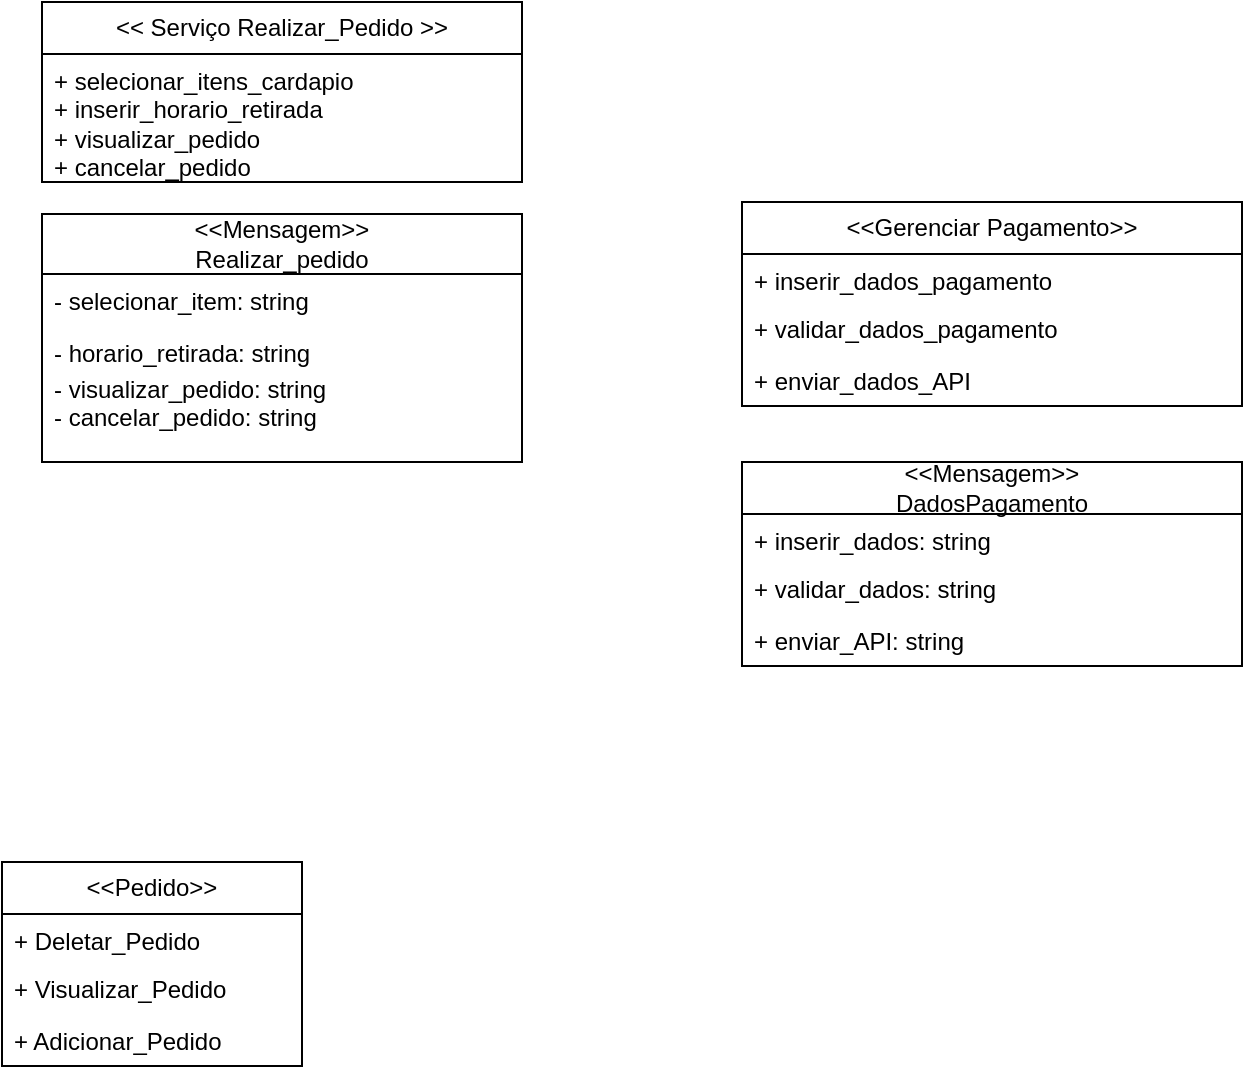 <mxfile version="24.3.1" type="google" pages="4">
  <diagram name="Página-1" id="k57ZwKoGvx_-znN8F5eQ">
    <mxGraphModel grid="1" page="1" gridSize="10" guides="1" tooltips="1" connect="1" arrows="1" fold="1" pageScale="1" pageWidth="827" pageHeight="1169" math="0" shadow="0">
      <root>
        <mxCell id="0" />
        <mxCell id="1" parent="0" />
        <mxCell id="90qmRt5Bwnn2nf-lHNLU-5" value="&amp;lt;&amp;lt; Serviço Realizar_Pedido &amp;gt;&amp;gt;" style="swimlane;fontStyle=0;childLayout=stackLayout;horizontal=1;startSize=26;fillColor=none;horizontalStack=0;resizeParent=1;resizeParentMax=0;resizeLast=0;collapsible=1;marginBottom=0;whiteSpace=wrap;html=1;" parent="1" vertex="1">
          <mxGeometry x="90" y="460" width="240" height="90" as="geometry" />
        </mxCell>
        <mxCell id="90qmRt5Bwnn2nf-lHNLU-8" value="+ selecionar_itens_cardapio&lt;div&gt;+ inserir_horario_retirada&lt;/div&gt;&lt;div&gt;+ visualizar_pedido&lt;/div&gt;&lt;div&gt;+ cancelar_pedido&lt;/div&gt;" style="text;strokeColor=none;fillColor=none;align=left;verticalAlign=top;spacingLeft=4;spacingRight=4;overflow=hidden;rotatable=0;points=[[0,0.5],[1,0.5]];portConstraint=eastwest;whiteSpace=wrap;html=1;" parent="90qmRt5Bwnn2nf-lHNLU-5" vertex="1">
          <mxGeometry y="26" width="240" height="64" as="geometry" />
        </mxCell>
        <mxCell id="5cvTnXEjX9FL3zhZgh65-2" value="&amp;lt;&amp;lt;Mensagem&amp;gt;&amp;gt;&lt;div&gt;DadosPagamento&lt;/div&gt;" style="swimlane;fontStyle=0;childLayout=stackLayout;horizontal=1;startSize=26;fillColor=none;horizontalStack=0;resizeParent=1;resizeParentMax=0;resizeLast=0;collapsible=1;marginBottom=0;whiteSpace=wrap;html=1;" parent="1" vertex="1">
          <mxGeometry x="440" y="690" width="250" height="102" as="geometry" />
        </mxCell>
        <mxCell id="5cvTnXEjX9FL3zhZgh65-3" value="+ inserir_dados: string" style="text;strokeColor=none;fillColor=none;align=left;verticalAlign=top;spacingLeft=4;spacingRight=4;overflow=hidden;rotatable=0;points=[[0,0.5],[1,0.5]];portConstraint=eastwest;whiteSpace=wrap;html=1;" parent="5cvTnXEjX9FL3zhZgh65-2" vertex="1">
          <mxGeometry y="26" width="250" height="24" as="geometry" />
        </mxCell>
        <mxCell id="5cvTnXEjX9FL3zhZgh65-4" value="+ validar_dados: string" style="text;strokeColor=none;fillColor=none;align=left;verticalAlign=top;spacingLeft=4;spacingRight=4;overflow=hidden;rotatable=0;points=[[0,0.5],[1,0.5]];portConstraint=eastwest;whiteSpace=wrap;html=1;" parent="5cvTnXEjX9FL3zhZgh65-2" vertex="1">
          <mxGeometry y="50" width="250" height="26" as="geometry" />
        </mxCell>
        <mxCell id="5cvTnXEjX9FL3zhZgh65-5" value="+ enviar_API: string" style="text;strokeColor=none;fillColor=none;align=left;verticalAlign=top;spacingLeft=4;spacingRight=4;overflow=hidden;rotatable=0;points=[[0,0.5],[1,0.5]];portConstraint=eastwest;whiteSpace=wrap;html=1;" parent="5cvTnXEjX9FL3zhZgh65-2" vertex="1">
          <mxGeometry y="76" width="250" height="26" as="geometry" />
        </mxCell>
        <mxCell id="WIVvpDXbifilq3aBnlGC-1" value="&lt;div&gt;&amp;lt;&amp;lt;Mensagem&amp;gt;&amp;gt;&lt;/div&gt;&lt;div&gt;Realizar_pedido&lt;/div&gt;" style="swimlane;fontStyle=0;childLayout=stackLayout;horizontal=1;startSize=30;fillColor=none;horizontalStack=0;resizeParent=1;resizeParentMax=0;resizeLast=0;collapsible=1;marginBottom=0;whiteSpace=wrap;html=1;" parent="1" vertex="1">
          <mxGeometry x="90" y="566" width="240" height="124" as="geometry" />
        </mxCell>
        <mxCell id="WIVvpDXbifilq3aBnlGC-2" value="- selecionar_item: string" style="text;strokeColor=none;fillColor=none;align=left;verticalAlign=top;spacingLeft=4;spacingRight=4;overflow=hidden;rotatable=0;points=[[0,0.5],[1,0.5]];portConstraint=eastwest;whiteSpace=wrap;html=1;" parent="WIVvpDXbifilq3aBnlGC-1" vertex="1">
          <mxGeometry y="30" width="240" height="26" as="geometry" />
        </mxCell>
        <mxCell id="WIVvpDXbifilq3aBnlGC-3" value="- horario_retirada: string" style="text;strokeColor=none;fillColor=none;align=left;verticalAlign=top;spacingLeft=4;spacingRight=4;overflow=hidden;rotatable=0;points=[[0,0.5],[1,0.5]];portConstraint=eastwest;whiteSpace=wrap;html=1;" parent="WIVvpDXbifilq3aBnlGC-1" vertex="1">
          <mxGeometry y="56" width="240" height="18" as="geometry" />
        </mxCell>
        <mxCell id="WIVvpDXbifilq3aBnlGC-4" value="- visualizar_pedido: string&lt;div&gt;- cancelar_pedido: string&lt;/div&gt;" style="text;strokeColor=none;fillColor=none;align=left;verticalAlign=top;spacingLeft=4;spacingRight=4;overflow=hidden;rotatable=0;points=[[0,0.5],[1,0.5]];portConstraint=eastwest;whiteSpace=wrap;html=1;" parent="WIVvpDXbifilq3aBnlGC-1" vertex="1">
          <mxGeometry y="74" width="240" height="50" as="geometry" />
        </mxCell>
        <mxCell id="ukQsMCK-S6tSuXP6clpB-3" value="&amp;lt;&amp;lt;Gerenciar Pagamento&amp;gt;&amp;gt;" style="swimlane;fontStyle=0;childLayout=stackLayout;horizontal=1;startSize=26;fillColor=none;horizontalStack=0;resizeParent=1;resizeParentMax=0;resizeLast=0;collapsible=1;marginBottom=0;whiteSpace=wrap;html=1;" parent="1" vertex="1">
          <mxGeometry x="440" y="560" width="250" height="102" as="geometry" />
        </mxCell>
        <mxCell id="ukQsMCK-S6tSuXP6clpB-4" value="+ inserir_dados_pagamento" style="text;strokeColor=none;fillColor=none;align=left;verticalAlign=top;spacingLeft=4;spacingRight=4;overflow=hidden;rotatable=0;points=[[0,0.5],[1,0.5]];portConstraint=eastwest;whiteSpace=wrap;html=1;" parent="ukQsMCK-S6tSuXP6clpB-3" vertex="1">
          <mxGeometry y="26" width="250" height="24" as="geometry" />
        </mxCell>
        <mxCell id="ukQsMCK-S6tSuXP6clpB-5" value="+ validar_dados_pagamento" style="text;strokeColor=none;fillColor=none;align=left;verticalAlign=top;spacingLeft=4;spacingRight=4;overflow=hidden;rotatable=0;points=[[0,0.5],[1,0.5]];portConstraint=eastwest;whiteSpace=wrap;html=1;" parent="ukQsMCK-S6tSuXP6clpB-3" vertex="1">
          <mxGeometry y="50" width="250" height="26" as="geometry" />
        </mxCell>
        <mxCell id="ukQsMCK-S6tSuXP6clpB-6" value="+ enviar_dados_API" style="text;strokeColor=none;fillColor=none;align=left;verticalAlign=top;spacingLeft=4;spacingRight=4;overflow=hidden;rotatable=0;points=[[0,0.5],[1,0.5]];portConstraint=eastwest;whiteSpace=wrap;html=1;" parent="ukQsMCK-S6tSuXP6clpB-3" vertex="1">
          <mxGeometry y="76" width="250" height="26" as="geometry" />
        </mxCell>
        <mxCell id="ukQsMCK-S6tSuXP6clpB-17" value="&amp;lt;&amp;lt;Pedido&amp;gt;&amp;gt;" style="swimlane;fontStyle=0;childLayout=stackLayout;horizontal=1;startSize=26;fillColor=none;horizontalStack=0;resizeParent=1;resizeParentMax=0;resizeLast=0;collapsible=1;marginBottom=0;whiteSpace=wrap;html=1;" parent="1" vertex="1">
          <mxGeometry x="70" y="890" width="150" height="102" as="geometry" />
        </mxCell>
        <mxCell id="ukQsMCK-S6tSuXP6clpB-18" value="+ Deletar_Pedido" style="text;strokeColor=none;fillColor=none;align=left;verticalAlign=top;spacingLeft=4;spacingRight=4;overflow=hidden;rotatable=0;points=[[0,0.5],[1,0.5]];portConstraint=eastwest;whiteSpace=wrap;html=1;" parent="ukQsMCK-S6tSuXP6clpB-17" vertex="1">
          <mxGeometry y="26" width="150" height="24" as="geometry" />
        </mxCell>
        <mxCell id="ukQsMCK-S6tSuXP6clpB-19" value="+ Visualizar_Pedido" style="text;strokeColor=none;fillColor=none;align=left;verticalAlign=top;spacingLeft=4;spacingRight=4;overflow=hidden;rotatable=0;points=[[0,0.5],[1,0.5]];portConstraint=eastwest;whiteSpace=wrap;html=1;" parent="ukQsMCK-S6tSuXP6clpB-17" vertex="1">
          <mxGeometry y="50" width="150" height="26" as="geometry" />
        </mxCell>
        <mxCell id="ukQsMCK-S6tSuXP6clpB-20" value="+ Adicionar_Pedido" style="text;strokeColor=none;fillColor=none;align=left;verticalAlign=top;spacingLeft=4;spacingRight=4;overflow=hidden;rotatable=0;points=[[0,0.5],[1,0.5]];portConstraint=eastwest;whiteSpace=wrap;html=1;" parent="ukQsMCK-S6tSuXP6clpB-17" vertex="1">
          <mxGeometry y="76" width="150" height="26" as="geometry" />
        </mxCell>
      </root>
    </mxGraphModel>
  </diagram>
  <diagram id="Ucr76129Twfs1bk7O_q3" name="Mensageria">
    <mxGraphModel grid="1" page="1" gridSize="10" guides="1" tooltips="1" connect="1" arrows="1" fold="1" pageScale="1" pageWidth="827" pageHeight="1169" math="0" shadow="0">
      <root>
        <mxCell id="0" />
        <mxCell id="1" parent="0" />
        <mxCell id="i6mNIM-J1PrICSiFTmuQ-1" value="&amp;lt;&amp;lt;Serviço Mensageria&amp;gt;&amp;gt;" style="swimlane;whiteSpace=wrap;html=1;" vertex="1" parent="1">
          <mxGeometry x="10" y="10" width="160" height="80" as="geometry" />
        </mxCell>
        <mxCell id="i6mNIM-J1PrICSiFTmuQ-6" value="+notificar_cliente" style="text;html=1;align=center;verticalAlign=middle;whiteSpace=wrap;rounded=0;" vertex="1" parent="i6mNIM-J1PrICSiFTmuQ-1">
          <mxGeometry y="25" width="140" height="30" as="geometry" />
        </mxCell>
        <mxCell id="i6mNIM-J1PrICSiFTmuQ-7" value="+notificar_lanchonete" style="text;html=1;align=center;verticalAlign=middle;whiteSpace=wrap;rounded=0;" vertex="1" parent="i6mNIM-J1PrICSiFTmuQ-1">
          <mxGeometry y="50" width="140" height="30" as="geometry" />
        </mxCell>
        <mxCell id="i6mNIM-J1PrICSiFTmuQ-4" value="&amp;lt;&amp;lt;Mensagem&amp;gt;&amp;gt;&lt;div&gt;DadosMensagemCliente&lt;/div&gt;" style="swimlane;whiteSpace=wrap;html=1;" vertex="1" parent="1">
          <mxGeometry x="190" y="10" width="180" height="150" as="geometry" />
        </mxCell>
        <mxCell id="i6mNIM-J1PrICSiFTmuQ-8" value="- em_preparacao: boolean" style="text;html=1;align=center;verticalAlign=middle;whiteSpace=wrap;rounded=0;" vertex="1" parent="i6mNIM-J1PrICSiFTmuQ-4">
          <mxGeometry y="90" width="150" height="30" as="geometry" />
        </mxCell>
        <mxCell id="i6mNIM-J1PrICSiFTmuQ-11" value="- nome_cliente: string" style="text;html=1;align=center;verticalAlign=middle;whiteSpace=wrap;rounded=0;" vertex="1" parent="i6mNIM-J1PrICSiFTmuQ-4">
          <mxGeometry y="30" width="120" height="30" as="geometry" />
        </mxCell>
        <mxCell id="i6mNIM-J1PrICSiFTmuQ-12" value="- numero_pedido: int" style="text;html=1;align=center;verticalAlign=middle;whiteSpace=wrap;rounded=0;" vertex="1" parent="i6mNIM-J1PrICSiFTmuQ-4">
          <mxGeometry y="50" width="120" height="30" as="geometry" />
        </mxCell>
        <mxCell id="i6mNIM-J1PrICSiFTmuQ-13" value="- itens_pedido: array" style="text;html=1;align=center;verticalAlign=middle;whiteSpace=wrap;rounded=0;" vertex="1" parent="i6mNIM-J1PrICSiFTmuQ-4">
          <mxGeometry y="70" width="140" height="30" as="geometry" />
        </mxCell>
        <mxCell id="i6mNIM-J1PrICSiFTmuQ-14" value="-pedido_pronto: boolean" style="text;html=1;align=center;verticalAlign=middle;whiteSpace=wrap;rounded=0;" vertex="1" parent="i6mNIM-J1PrICSiFTmuQ-4">
          <mxGeometry y="120" width="150" height="30" as="geometry" />
        </mxCell>
        <mxCell id="i6mNIM-J1PrICSiFTmuQ-16" value="&amp;lt;&amp;lt;Mensagem&amp;gt;&amp;gt;&lt;div&gt;DadosMensagemLanchonete&lt;/div&gt;" style="swimlane;whiteSpace=wrap;html=1;" vertex="1" parent="1">
          <mxGeometry x="390" y="10" width="230" height="150" as="geometry" />
        </mxCell>
        <mxCell id="i6mNIM-J1PrICSiFTmuQ-18" value="- nome_cliente: string" style="text;html=1;align=center;verticalAlign=middle;whiteSpace=wrap;rounded=0;" vertex="1" parent="i6mNIM-J1PrICSiFTmuQ-16">
          <mxGeometry y="30" width="120" height="30" as="geometry" />
        </mxCell>
        <mxCell id="i6mNIM-J1PrICSiFTmuQ-19" value="- numero_pedido: int" style="text;html=1;align=center;verticalAlign=middle;whiteSpace=wrap;rounded=0;" vertex="1" parent="i6mNIM-J1PrICSiFTmuQ-16">
          <mxGeometry y="50" width="120" height="30" as="geometry" />
        </mxCell>
        <mxCell id="i6mNIM-J1PrICSiFTmuQ-20" value="- itens_pedido: array" style="text;html=1;align=center;verticalAlign=middle;whiteSpace=wrap;rounded=0;" vertex="1" parent="i6mNIM-J1PrICSiFTmuQ-16">
          <mxGeometry x="-10" y="70" width="140" height="30" as="geometry" />
        </mxCell>
        <mxCell id="i6mNIM-J1PrICSiFTmuQ-22" value="- atualizar_status_do_pedido: boolean&amp;nbsp;" style="text;html=1;align=center;verticalAlign=middle;whiteSpace=wrap;rounded=0;" vertex="1" parent="i6mNIM-J1PrICSiFTmuQ-16">
          <mxGeometry x="-10" y="90" width="250" height="30" as="geometry" />
        </mxCell>
        <mxCell id="i6mNIM-J1PrICSiFTmuQ-23" value="&amp;lt;&amp;lt;Serviço Item&amp;gt;&amp;gt;" style="swimlane;whiteSpace=wrap;html=1;" vertex="1" parent="1">
          <mxGeometry x="10" y="230" width="170" height="130" as="geometry" />
        </mxCell>
        <mxCell id="i6mNIM-J1PrICSiFTmuQ-24" value="-criar_item" style="text;html=1;align=center;verticalAlign=middle;whiteSpace=wrap;rounded=0;" vertex="1" parent="i6mNIM-J1PrICSiFTmuQ-23">
          <mxGeometry y="25" width="140" height="30" as="geometry" />
        </mxCell>
        <mxCell id="i6mNIM-J1PrICSiFTmuQ-25" value="-atualizar_item" style="text;html=1;align=center;verticalAlign=middle;whiteSpace=wrap;rounded=0;" vertex="1" parent="i6mNIM-J1PrICSiFTmuQ-23">
          <mxGeometry y="50" width="140" height="30" as="geometry" />
        </mxCell>
        <mxCell id="i6mNIM-J1PrICSiFTmuQ-26" value="-obter_item" style="text;html=1;align=center;verticalAlign=middle;whiteSpace=wrap;rounded=0;" vertex="1" parent="i6mNIM-J1PrICSiFTmuQ-23">
          <mxGeometry y="80" width="140" height="30" as="geometry" />
        </mxCell>
        <mxCell id="i6mNIM-J1PrICSiFTmuQ-27" value="-deletar_item" style="text;html=1;align=center;verticalAlign=middle;whiteSpace=wrap;rounded=0;" vertex="1" parent="i6mNIM-J1PrICSiFTmuQ-23">
          <mxGeometry y="110" width="140" height="30" as="geometry" />
        </mxCell>
        <mxCell id="i6mNIM-J1PrICSiFTmuQ-28" value="&amp;lt;&amp;lt;Mensagem&amp;gt;&amp;gt;&lt;div&gt;DadosItem&lt;/div&gt;" style="swimlane;whiteSpace=wrap;html=1;" vertex="1" parent="1">
          <mxGeometry x="244" y="230" width="170" height="100" as="geometry" />
        </mxCell>
        <mxCell id="i6mNIM-J1PrICSiFTmuQ-29" value="+nome_item" style="text;html=1;align=center;verticalAlign=middle;whiteSpace=wrap;rounded=0;" vertex="1" parent="i6mNIM-J1PrICSiFTmuQ-28">
          <mxGeometry y="25" width="140" height="30" as="geometry" />
        </mxCell>
        <mxCell id="i6mNIM-J1PrICSiFTmuQ-30" value="+preco_item: float" style="text;html=1;align=center;verticalAlign=middle;whiteSpace=wrap;rounded=0;" vertex="1" parent="i6mNIM-J1PrICSiFTmuQ-28">
          <mxGeometry y="50" width="140" height="30" as="geometry" />
        </mxCell>
        <mxCell id="i6mNIM-J1PrICSiFTmuQ-31" value="-+descricao_item:string" style="text;html=1;align=center;verticalAlign=middle;whiteSpace=wrap;rounded=0;" vertex="1" parent="i6mNIM-J1PrICSiFTmuQ-28">
          <mxGeometry y="80" width="140" height="30" as="geometry" />
        </mxCell>
      </root>
    </mxGraphModel>
  </diagram>
  <diagram id="VQ1msYL5Usex4glKginH" name="Página-3">
    <mxGraphModel grid="1" page="1" gridSize="10" guides="1" tooltips="1" connect="1" arrows="1" fold="1" pageScale="1" pageWidth="827" pageHeight="1169" math="0" shadow="0">
      <root>
        <mxCell id="0" />
        <mxCell id="1" parent="0" />
        <mxCell id="5B8Q2q13RFudGQr7G-9x-1" value="&amp;lt;&amp;lt; Serviço Cardapio &amp;gt;&amp;gt;" style="swimlane;fontStyle=0;childLayout=stackLayout;horizontal=1;startSize=26;fillColor=none;horizontalStack=0;resizeParent=1;resizeParentMax=0;resizeLast=0;collapsible=1;marginBottom=0;whiteSpace=wrap;html=1;" vertex="1" parent="1">
          <mxGeometry x="40" y="40" width="140" height="78" as="geometry" />
        </mxCell>
        <mxCell id="5B8Q2q13RFudGQr7G-9x-2" value="+ visualizar_cardapio" style="text;strokeColor=none;fillColor=none;align=left;verticalAlign=top;spacingLeft=4;spacingRight=4;overflow=hidden;rotatable=0;points=[[0,0.5],[1,0.5]];portConstraint=eastwest;whiteSpace=wrap;html=1;" vertex="1" parent="5B8Q2q13RFudGQr7G-9x-1">
          <mxGeometry y="26" width="140" height="26" as="geometry" />
        </mxCell>
        <mxCell id="5B8Q2q13RFudGQr7G-9x-3" value="- atualizar_cardapio" style="text;strokeColor=none;fillColor=none;align=left;verticalAlign=top;spacingLeft=4;spacingRight=4;overflow=hidden;rotatable=0;points=[[0,0.5],[1,0.5]];portConstraint=eastwest;whiteSpace=wrap;html=1;" vertex="1" parent="5B8Q2q13RFudGQr7G-9x-1">
          <mxGeometry y="52" width="140" height="26" as="geometry" />
        </mxCell>
        <mxCell id="5B8Q2q13RFudGQr7G-9x-5" value="&amp;lt;&amp;lt; Serviço Item &amp;gt;&amp;gt;" style="swimlane;fontStyle=0;childLayout=stackLayout;horizontal=1;startSize=26;fillColor=none;horizontalStack=0;resizeParent=1;resizeParentMax=0;resizeLast=0;collapsible=1;marginBottom=0;whiteSpace=wrap;html=1;" vertex="1" parent="1">
          <mxGeometry x="40" y="160" width="140" height="130" as="geometry" />
        </mxCell>
        <mxCell id="5B8Q2q13RFudGQr7G-9x-6" value="- criar_item" style="text;strokeColor=none;fillColor=none;align=left;verticalAlign=top;spacingLeft=4;spacingRight=4;overflow=hidden;rotatable=0;points=[[0,0.5],[1,0.5]];portConstraint=eastwest;whiteSpace=wrap;html=1;" vertex="1" parent="5B8Q2q13RFudGQr7G-9x-5">
          <mxGeometry y="26" width="140" height="26" as="geometry" />
        </mxCell>
        <mxCell id="5B8Q2q13RFudGQr7G-9x-7" value="- atualizar_item" style="text;strokeColor=none;fillColor=none;align=left;verticalAlign=top;spacingLeft=4;spacingRight=4;overflow=hidden;rotatable=0;points=[[0,0.5],[1,0.5]];portConstraint=eastwest;whiteSpace=wrap;html=1;" vertex="1" parent="5B8Q2q13RFudGQr7G-9x-5">
          <mxGeometry y="52" width="140" height="26" as="geometry" />
        </mxCell>
        <mxCell id="5B8Q2q13RFudGQr7G-9x-8" value="- obter_item&lt;span style=&quot;white-space: pre;&quot;&gt;&#x9;&lt;/span&gt;" style="text;strokeColor=none;fillColor=none;align=left;verticalAlign=top;spacingLeft=4;spacingRight=4;overflow=hidden;rotatable=0;points=[[0,0.5],[1,0.5]];portConstraint=eastwest;whiteSpace=wrap;html=1;" vertex="1" parent="5B8Q2q13RFudGQr7G-9x-5">
          <mxGeometry y="78" width="140" height="26" as="geometry" />
        </mxCell>
        <mxCell id="5B8Q2q13RFudGQr7G-9x-9" value="- deletar_item" style="text;strokeColor=none;fillColor=none;align=left;verticalAlign=top;spacingLeft=4;spacingRight=4;overflow=hidden;rotatable=0;points=[[0,0.5],[1,0.5]];portConstraint=eastwest;whiteSpace=wrap;html=1;" vertex="1" parent="5B8Q2q13RFudGQr7G-9x-5">
          <mxGeometry y="104" width="140" height="26" as="geometry" />
        </mxCell>
        <mxCell id="5B8Q2q13RFudGQr7G-9x-10" value="&amp;lt;&amp;lt; Mensagem &amp;gt;&amp;gt;&lt;div&gt;DadosCardapio&lt;/div&gt;" style="swimlane;fontStyle=0;childLayout=stackLayout;horizontal=1;startSize=26;fillColor=none;horizontalStack=0;resizeParent=1;resizeParentMax=0;resizeLast=0;collapsible=1;marginBottom=0;whiteSpace=wrap;html=1;" vertex="1" parent="1">
          <mxGeometry x="220" y="40" width="140" height="52" as="geometry" />
        </mxCell>
        <mxCell id="5B8Q2q13RFudGQr7G-9x-12" value="+ lista_itens: array" style="text;strokeColor=none;fillColor=none;align=left;verticalAlign=top;spacingLeft=4;spacingRight=4;overflow=hidden;rotatable=0;points=[[0,0.5],[1,0.5]];portConstraint=eastwest;whiteSpace=wrap;html=1;" vertex="1" parent="5B8Q2q13RFudGQr7G-9x-10">
          <mxGeometry y="26" width="140" height="26" as="geometry" />
        </mxCell>
        <mxCell id="5B8Q2q13RFudGQr7G-9x-13" value="&amp;lt;&amp;lt; Mensagem &amp;gt;&amp;gt;&lt;div&gt;DadosItem&lt;/div&gt;" style="swimlane;fontStyle=0;childLayout=stackLayout;horizontal=1;startSize=26;fillColor=none;horizontalStack=0;resizeParent=1;resizeParentMax=0;resizeLast=0;collapsible=1;marginBottom=0;whiteSpace=wrap;html=1;" vertex="1" parent="1">
          <mxGeometry x="220" y="160" width="140" height="104" as="geometry" />
        </mxCell>
        <mxCell id="5B8Q2q13RFudGQr7G-9x-14" value="+ nome_item: string" style="text;strokeColor=none;fillColor=none;align=left;verticalAlign=top;spacingLeft=4;spacingRight=4;overflow=hidden;rotatable=0;points=[[0,0.5],[1,0.5]];portConstraint=eastwest;whiteSpace=wrap;html=1;" vertex="1" parent="5B8Q2q13RFudGQr7G-9x-13">
          <mxGeometry y="26" width="140" height="26" as="geometry" />
        </mxCell>
        <mxCell id="5B8Q2q13RFudGQr7G-9x-15" value="+ preco_item: float" style="text;strokeColor=none;fillColor=none;align=left;verticalAlign=top;spacingLeft=4;spacingRight=4;overflow=hidden;rotatable=0;points=[[0,0.5],[1,0.5]];portConstraint=eastwest;whiteSpace=wrap;html=1;" vertex="1" parent="5B8Q2q13RFudGQr7G-9x-13">
          <mxGeometry y="52" width="140" height="26" as="geometry" />
        </mxCell>
        <mxCell id="5B8Q2q13RFudGQr7G-9x-16" value="+ descricao_item: string" style="text;strokeColor=none;fillColor=none;align=left;verticalAlign=top;spacingLeft=4;spacingRight=4;overflow=hidden;rotatable=0;points=[[0,0.5],[1,0.5]];portConstraint=eastwest;whiteSpace=wrap;html=1;" vertex="1" parent="5B8Q2q13RFudGQr7G-9x-13">
          <mxGeometry y="78" width="140" height="26" as="geometry" />
        </mxCell>
      </root>
    </mxGraphModel>
  </diagram>
  <diagram id="1FrZhbhmIwiUPqmmMVsp" name="Entidade_pedido">
    <mxGraphModel dx="1674" dy="772" grid="1" gridSize="10" guides="1" tooltips="1" connect="1" arrows="1" fold="1" page="1" pageScale="1" pageWidth="827" pageHeight="1169" math="0" shadow="0">
      <root>
        <mxCell id="0" />
        <mxCell id="1" parent="0" />
        <mxCell id="_V4y8RsyoHdx3t-1StaX-1" value="&amp;lt;&amp;lt;Servico Pedido&amp;gt;&amp;gt;" style="swimlane;fontStyle=0;childLayout=stackLayout;horizontal=1;startSize=26;fillColor=none;horizontalStack=0;resizeParent=1;resizeParentMax=0;resizeLast=0;collapsible=1;marginBottom=0;whiteSpace=wrap;html=1;" vertex="1" parent="1">
          <mxGeometry y="20" width="150" height="102" as="geometry" />
        </mxCell>
        <mxCell id="_V4y8RsyoHdx3t-1StaX-2" value="- Deletar_Pedido" style="text;strokeColor=none;fillColor=none;align=left;verticalAlign=top;spacingLeft=4;spacingRight=4;overflow=hidden;rotatable=0;points=[[0,0.5],[1,0.5]];portConstraint=eastwest;whiteSpace=wrap;html=1;" vertex="1" parent="_V4y8RsyoHdx3t-1StaX-1">
          <mxGeometry y="26" width="150" height="24" as="geometry" />
        </mxCell>
        <mxCell id="_V4y8RsyoHdx3t-1StaX-3" value="+ Visualizar_Pedido" style="text;strokeColor=none;fillColor=none;align=left;verticalAlign=top;spacingLeft=4;spacingRight=4;overflow=hidden;rotatable=0;points=[[0,0.5],[1,0.5]];portConstraint=eastwest;whiteSpace=wrap;html=1;" vertex="1" parent="_V4y8RsyoHdx3t-1StaX-1">
          <mxGeometry y="50" width="150" height="26" as="geometry" />
        </mxCell>
        <mxCell id="_V4y8RsyoHdx3t-1StaX-4" value="- Adicionar_Pedido" style="text;strokeColor=none;fillColor=none;align=left;verticalAlign=top;spacingLeft=4;spacingRight=4;overflow=hidden;rotatable=0;points=[[0,0.5],[1,0.5]];portConstraint=eastwest;whiteSpace=wrap;html=1;" vertex="1" parent="_V4y8RsyoHdx3t-1StaX-1">
          <mxGeometry y="76" width="150" height="26" as="geometry" />
        </mxCell>
        <mxCell id="_V4y8RsyoHdx3t-1StaX-5" value="&amp;lt;&amp;lt;Mensagem&amp;gt;&amp;gt;&lt;div&gt;DadosPedido&lt;/div&gt;" style="swimlane;fontStyle=0;childLayout=stackLayout;horizontal=1;startSize=26;fillColor=none;horizontalStack=0;resizeParent=1;resizeParentMax=0;resizeLast=0;collapsible=1;marginBottom=0;whiteSpace=wrap;html=1;" vertex="1" parent="1">
          <mxGeometry x="170" y="20" width="220" height="128" as="geometry">
            <mxRectangle x="170" y="20" width="130" height="40" as="alternateBounds" />
          </mxGeometry>
        </mxCell>
        <mxCell id="_V4y8RsyoHdx3t-1StaX-6" value="- numero_pedido: int" style="text;strokeColor=none;fillColor=none;align=left;verticalAlign=top;spacingLeft=4;spacingRight=4;overflow=hidden;rotatable=0;points=[[0,0.5],[1,0.5]];portConstraint=eastwest;whiteSpace=wrap;html=1;" vertex="1" parent="_V4y8RsyoHdx3t-1StaX-5">
          <mxGeometry y="26" width="220" height="24" as="geometry" />
        </mxCell>
        <mxCell id="_V4y8RsyoHdx3t-1StaX-7" value="- preco: float" style="text;strokeColor=none;fillColor=none;align=left;verticalAlign=top;spacingLeft=4;spacingRight=4;overflow=hidden;rotatable=0;points=[[0,0.5],[1,0.5]];portConstraint=eastwest;whiteSpace=wrap;html=1;" vertex="1" parent="_V4y8RsyoHdx3t-1StaX-5">
          <mxGeometry y="50" width="220" height="26" as="geometry" />
        </mxCell>
        <mxCell id="_V4y8RsyoHdx3t-1StaX-9" value="- descricao_itens: string" style="text;strokeColor=none;fillColor=none;align=left;verticalAlign=top;spacingLeft=4;spacingRight=4;overflow=hidden;rotatable=0;points=[[0,0.5],[1,0.5]];portConstraint=eastwest;whiteSpace=wrap;html=1;" vertex="1" parent="_V4y8RsyoHdx3t-1StaX-5">
          <mxGeometry y="76" width="220" height="26" as="geometry" />
        </mxCell>
        <mxCell id="_V4y8RsyoHdx3t-1StaX-8" value="- itens_do_pedido: array" style="text;strokeColor=none;fillColor=none;align=left;verticalAlign=top;spacingLeft=4;spacingRight=4;overflow=hidden;rotatable=0;points=[[0,0.5],[1,0.5]];portConstraint=eastwest;whiteSpace=wrap;html=1;" vertex="1" parent="_V4y8RsyoHdx3t-1StaX-5">
          <mxGeometry y="102" width="220" height="26" as="geometry" />
        </mxCell>
      </root>
    </mxGraphModel>
  </diagram>
</mxfile>
